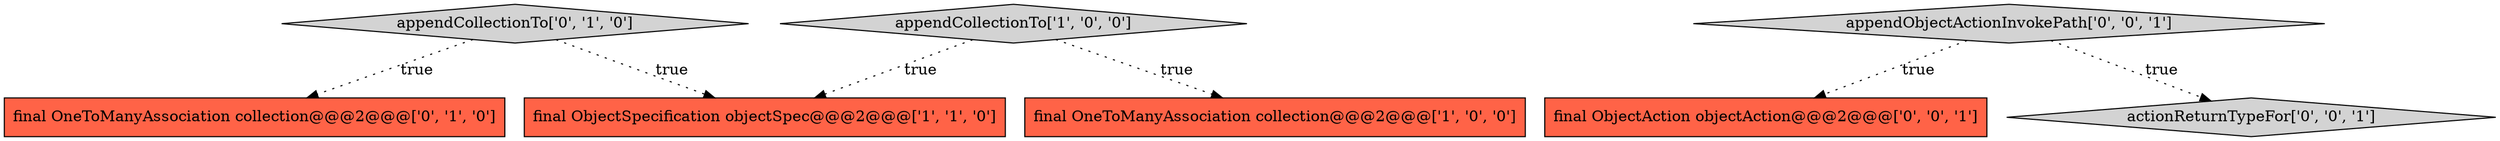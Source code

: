 digraph {
3 [style = filled, label = "final OneToManyAssociation collection@@@2@@@['0', '1', '0']", fillcolor = tomato, shape = box image = "AAA0AAABBB2BBB"];
7 [style = filled, label = "final ObjectAction objectAction@@@2@@@['0', '0', '1']", fillcolor = tomato, shape = box image = "AAA0AAABBB3BBB"];
0 [style = filled, label = "final OneToManyAssociation collection@@@2@@@['1', '0', '0']", fillcolor = tomato, shape = box image = "AAA0AAABBB1BBB"];
4 [style = filled, label = "appendCollectionTo['0', '1', '0']", fillcolor = lightgray, shape = diamond image = "AAA0AAABBB2BBB"];
6 [style = filled, label = "appendObjectActionInvokePath['0', '0', '1']", fillcolor = lightgray, shape = diamond image = "AAA0AAABBB3BBB"];
5 [style = filled, label = "actionReturnTypeFor['0', '0', '1']", fillcolor = lightgray, shape = diamond image = "AAA0AAABBB3BBB"];
2 [style = filled, label = "final ObjectSpecification objectSpec@@@2@@@['1', '1', '0']", fillcolor = tomato, shape = box image = "AAA0AAABBB1BBB"];
1 [style = filled, label = "appendCollectionTo['1', '0', '0']", fillcolor = lightgray, shape = diamond image = "AAA0AAABBB1BBB"];
1->0 [style = dotted, label="true"];
4->3 [style = dotted, label="true"];
1->2 [style = dotted, label="true"];
4->2 [style = dotted, label="true"];
6->5 [style = dotted, label="true"];
6->7 [style = dotted, label="true"];
}
